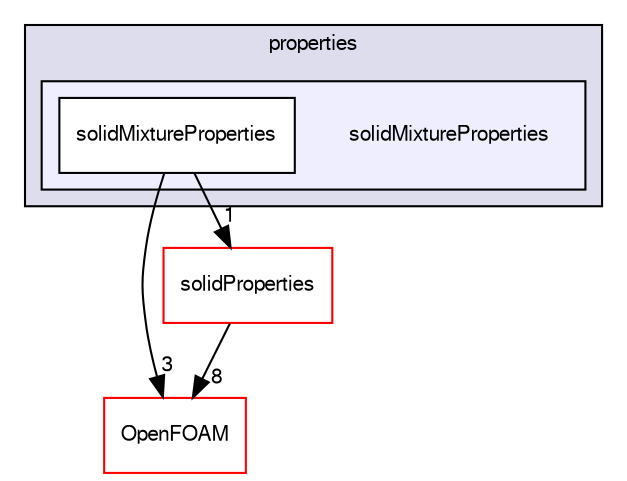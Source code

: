digraph "src/thermophysicalModels/properties/solidMixtureProperties" {
  bgcolor=transparent;
  compound=true
  node [ fontsize="10", fontname="FreeSans"];
  edge [ labelfontsize="10", labelfontname="FreeSans"];
  subgraph clusterdir_3c6632b74bf580b06326716f3509fb55 {
    graph [ bgcolor="#ddddee", pencolor="black", label="properties" fontname="FreeSans", fontsize="10", URL="dir_3c6632b74bf580b06326716f3509fb55.html"]
  subgraph clusterdir_d662f78a6e8c43da7f205c35ffd2e880 {
    graph [ bgcolor="#eeeeff", pencolor="black", label="" URL="dir_d662f78a6e8c43da7f205c35ffd2e880.html"];
    dir_d662f78a6e8c43da7f205c35ffd2e880 [shape=plaintext label="solidMixtureProperties"];
    dir_cd3f5c37b7e2398ba0a04117af2a1b7e [shape=box label="solidMixtureProperties" color="black" fillcolor="white" style="filled" URL="dir_cd3f5c37b7e2398ba0a04117af2a1b7e.html"];
  }
  }
  dir_c5473ff19b20e6ec4dfe5c310b3778a8 [shape=box label="OpenFOAM" color="red" URL="dir_c5473ff19b20e6ec4dfe5c310b3778a8.html"];
  dir_dd1bf505e0565c4860d8b471d05004b2 [shape=box label="solidProperties" color="red" URL="dir_dd1bf505e0565c4860d8b471d05004b2.html"];
  dir_cd3f5c37b7e2398ba0a04117af2a1b7e->dir_c5473ff19b20e6ec4dfe5c310b3778a8 [headlabel="3", labeldistance=1.5 headhref="dir_002595_001706.html"];
  dir_cd3f5c37b7e2398ba0a04117af2a1b7e->dir_dd1bf505e0565c4860d8b471d05004b2 [headlabel="1", labeldistance=1.5 headhref="dir_002595_002596.html"];
  dir_dd1bf505e0565c4860d8b471d05004b2->dir_c5473ff19b20e6ec4dfe5c310b3778a8 [headlabel="8", labeldistance=1.5 headhref="dir_002596_001706.html"];
}
